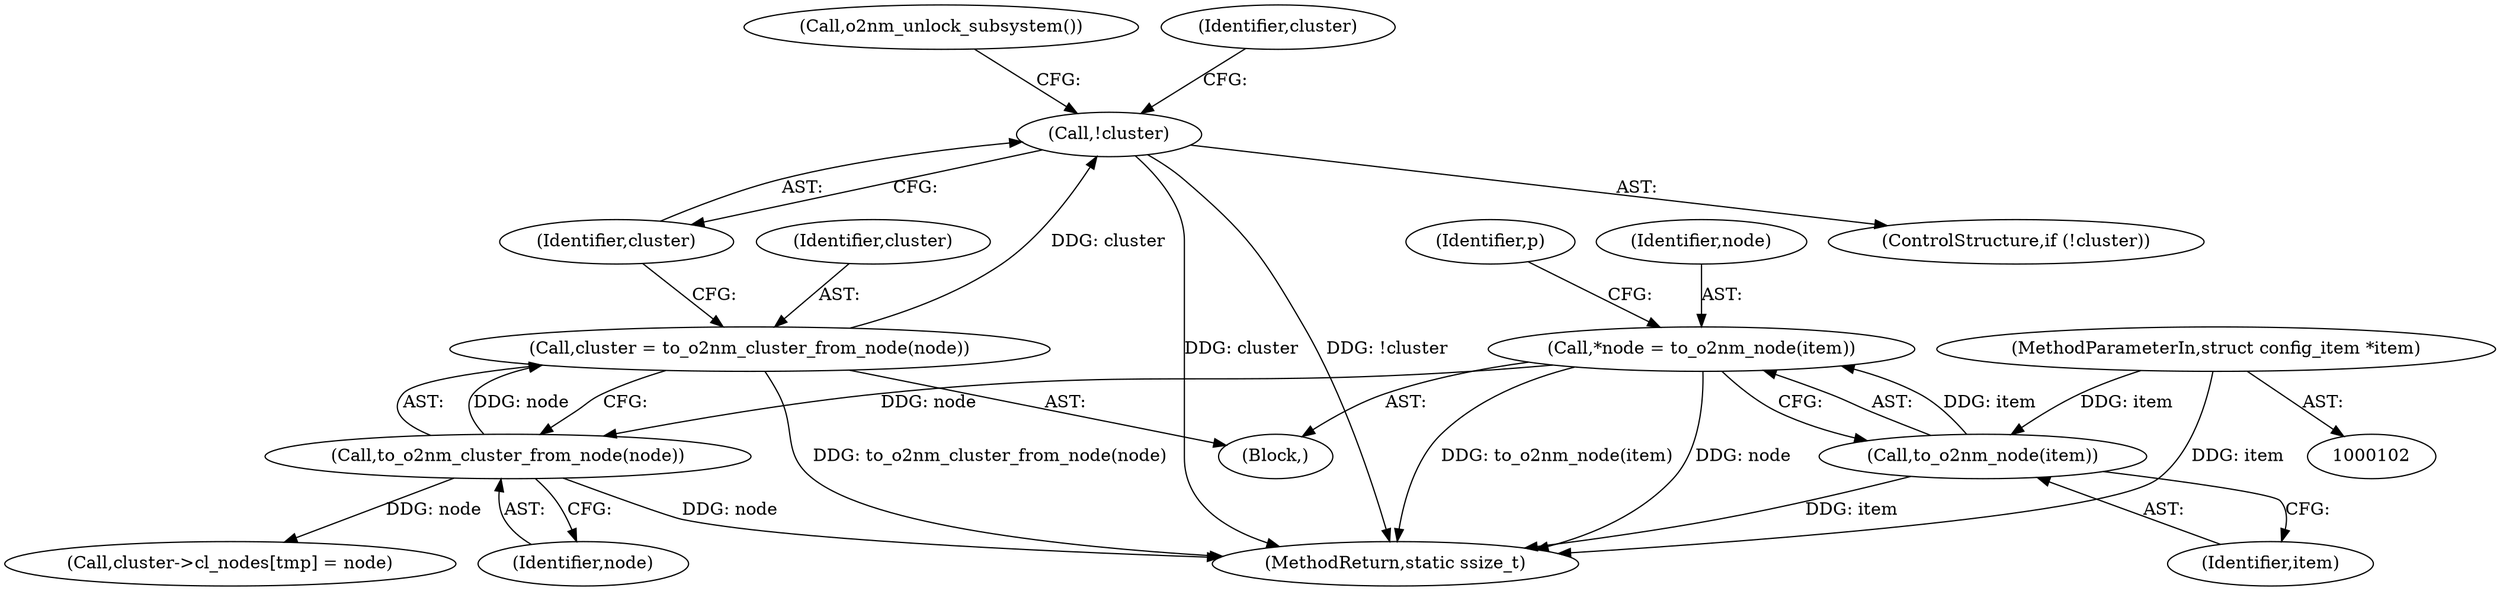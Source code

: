 digraph "0_linux_853bc26a7ea39e354b9f8889ae7ad1492ffa28d2_1@pointer" {
"1000177" [label="(Call,!cluster)"];
"1000172" [label="(Call,cluster = to_o2nm_cluster_from_node(node))"];
"1000174" [label="(Call,to_o2nm_cluster_from_node(node))"];
"1000108" [label="(Call,*node = to_o2nm_node(item))"];
"1000110" [label="(Call,to_o2nm_node(item))"];
"1000103" [label="(MethodParameterIn,struct config_item *item)"];
"1000178" [label="(Identifier,cluster)"];
"1000176" [label="(ControlStructure,if (!cluster))"];
"1000180" [label="(Call,o2nm_unlock_subsystem())"];
"1000242" [label="(MethodReturn,static ssize_t)"];
"1000174" [label="(Call,to_o2nm_cluster_from_node(node))"];
"1000175" [label="(Identifier,node)"];
"1000213" [label="(Call,cluster->cl_nodes[tmp] = node)"];
"1000187" [label="(Identifier,cluster)"];
"1000173" [label="(Identifier,cluster)"];
"1000109" [label="(Identifier,node)"];
"1000110" [label="(Call,to_o2nm_node(item))"];
"1000111" [label="(Identifier,item)"];
"1000103" [label="(MethodParameterIn,struct config_item *item)"];
"1000172" [label="(Call,cluster = to_o2nm_cluster_from_node(node))"];
"1000106" [label="(Block,)"];
"1000177" [label="(Call,!cluster)"];
"1000116" [label="(Identifier,p)"];
"1000108" [label="(Call,*node = to_o2nm_node(item))"];
"1000177" -> "1000176"  [label="AST: "];
"1000177" -> "1000178"  [label="CFG: "];
"1000178" -> "1000177"  [label="AST: "];
"1000180" -> "1000177"  [label="CFG: "];
"1000187" -> "1000177"  [label="CFG: "];
"1000177" -> "1000242"  [label="DDG: cluster"];
"1000177" -> "1000242"  [label="DDG: !cluster"];
"1000172" -> "1000177"  [label="DDG: cluster"];
"1000172" -> "1000106"  [label="AST: "];
"1000172" -> "1000174"  [label="CFG: "];
"1000173" -> "1000172"  [label="AST: "];
"1000174" -> "1000172"  [label="AST: "];
"1000178" -> "1000172"  [label="CFG: "];
"1000172" -> "1000242"  [label="DDG: to_o2nm_cluster_from_node(node)"];
"1000174" -> "1000172"  [label="DDG: node"];
"1000174" -> "1000175"  [label="CFG: "];
"1000175" -> "1000174"  [label="AST: "];
"1000174" -> "1000242"  [label="DDG: node"];
"1000108" -> "1000174"  [label="DDG: node"];
"1000174" -> "1000213"  [label="DDG: node"];
"1000108" -> "1000106"  [label="AST: "];
"1000108" -> "1000110"  [label="CFG: "];
"1000109" -> "1000108"  [label="AST: "];
"1000110" -> "1000108"  [label="AST: "];
"1000116" -> "1000108"  [label="CFG: "];
"1000108" -> "1000242"  [label="DDG: to_o2nm_node(item)"];
"1000108" -> "1000242"  [label="DDG: node"];
"1000110" -> "1000108"  [label="DDG: item"];
"1000110" -> "1000111"  [label="CFG: "];
"1000111" -> "1000110"  [label="AST: "];
"1000110" -> "1000242"  [label="DDG: item"];
"1000103" -> "1000110"  [label="DDG: item"];
"1000103" -> "1000102"  [label="AST: "];
"1000103" -> "1000242"  [label="DDG: item"];
}
